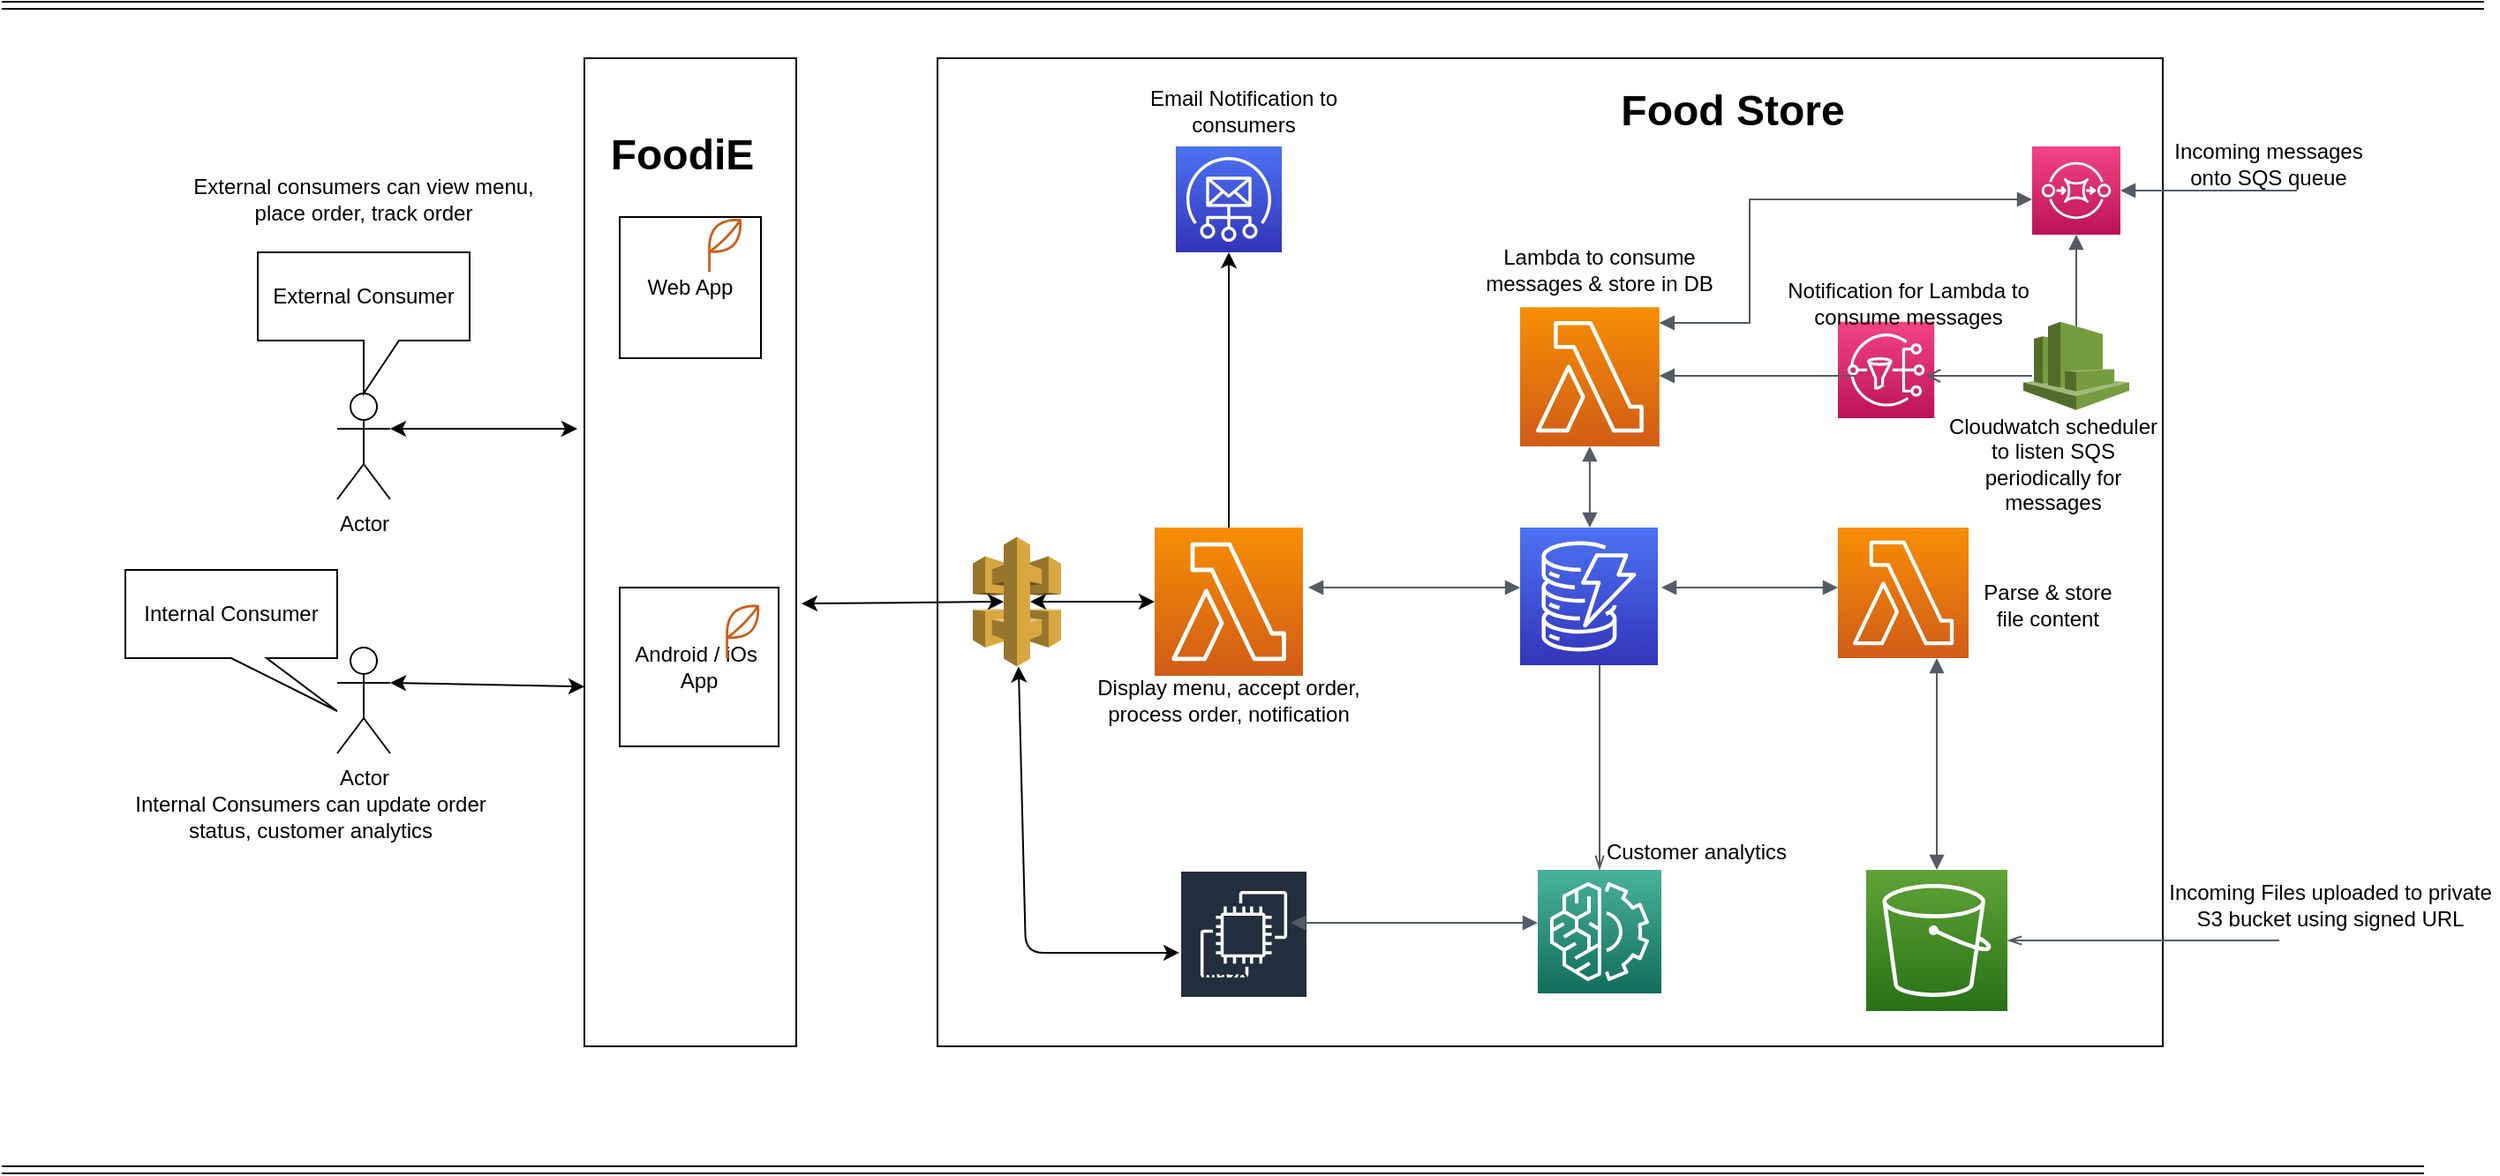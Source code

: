 <mxfile version="12.8.8" type="google"><diagram id="Ht1M8jgEwFfnCIfOTk4-" name="Page-1"><mxGraphModel dx="2037" dy="450" grid="1" gridSize="10" guides="1" tooltips="1" connect="1" arrows="1" fold="1" page="1" pageScale="1" pageWidth="1169" pageHeight="827" math="0" shadow="0"><root><mxCell id="0"/><mxCell id="1" parent="0"/><mxCell id="dX2z3NRR-mOz6_b0Z_nG-1" value="" style="rounded=0;whiteSpace=wrap;html=1;" vertex="1" parent="1"><mxGeometry x="360" y="50" width="694" height="560" as="geometry"/></mxCell><mxCell id="dX2z3NRR-mOz6_b0Z_nG-3" value="" style="rounded=0;whiteSpace=wrap;html=1;" vertex="1" parent="1"><mxGeometry x="160" y="50" width="120" height="560" as="geometry"/></mxCell><mxCell id="dX2z3NRR-mOz6_b0Z_nG-4" value="Actor" style="shape=umlActor;verticalLabelPosition=bottom;labelBackgroundColor=#ffffff;verticalAlign=top;html=1;outlineConnect=0;" vertex="1" parent="1"><mxGeometry x="20" y="240" width="30" height="60" as="geometry"/></mxCell><mxCell id="dX2z3NRR-mOz6_b0Z_nG-5" value="Actor" style="shape=umlActor;verticalLabelPosition=bottom;labelBackgroundColor=#ffffff;verticalAlign=top;html=1;outlineConnect=0;" vertex="1" parent="1"><mxGeometry x="20" y="384" width="30" height="60" as="geometry"/></mxCell><mxCell id="dX2z3NRR-mOz6_b0Z_nG-6" value="External Consumer" style="shape=callout;whiteSpace=wrap;html=1;perimeter=calloutPerimeter;" vertex="1" parent="1"><mxGeometry x="-25" y="160" width="120" height="80" as="geometry"/></mxCell><mxCell id="dX2z3NRR-mOz6_b0Z_nG-7" value="Internal Consumer" style="shape=callout;whiteSpace=wrap;html=1;perimeter=calloutPerimeter;position2=1;" vertex="1" parent="1"><mxGeometry x="-100" y="340" width="120" height="80" as="geometry"/></mxCell><mxCell id="dX2z3NRR-mOz6_b0Z_nG-12" value="" style="outlineConnect=0;fontColor=#232F3E;gradientColor=#F78E04;gradientDirection=north;fillColor=#D05C17;strokeColor=#ffffff;dashed=0;verticalLabelPosition=bottom;verticalAlign=top;align=center;html=1;fontSize=12;fontStyle=0;aspect=fixed;shape=mxgraph.aws4.resourceIcon;resIcon=mxgraph.aws4.lambda;" vertex="1" parent="1"><mxGeometry x="483" y="316" width="84" height="84" as="geometry"/></mxCell><mxCell id="dX2z3NRR-mOz6_b0Z_nG-14" value="" style="outlineConnect=0;fontColor=#232F3E;gradientColor=#4D72F3;gradientDirection=north;fillColor=#3334B9;strokeColor=#ffffff;dashed=0;verticalLabelPosition=bottom;verticalAlign=top;align=center;html=1;fontSize=12;fontStyle=0;aspect=fixed;shape=mxgraph.aws4.resourceIcon;resIcon=mxgraph.aws4.dynamodb;" vertex="1" parent="1"><mxGeometry x="690" y="316" width="78" height="78" as="geometry"/></mxCell><mxCell id="dX2z3NRR-mOz6_b0Z_nG-15" value="" style="outlineConnect=0;fontColor=#232F3E;gradientColor=#60A337;gradientDirection=north;fillColor=#277116;strokeColor=#ffffff;dashed=0;verticalLabelPosition=bottom;verticalAlign=top;align=center;html=1;fontSize=12;fontStyle=0;aspect=fixed;shape=mxgraph.aws4.resourceIcon;resIcon=mxgraph.aws4.s3;" vertex="1" parent="1"><mxGeometry x="886" y="510" width="80" height="80" as="geometry"/></mxCell><mxCell id="dX2z3NRR-mOz6_b0Z_nG-17" value="" style="outlineConnect=0;fontColor=#232F3E;gradientColor=#F78E04;gradientDirection=north;fillColor=#D05C17;strokeColor=#ffffff;dashed=0;verticalLabelPosition=bottom;verticalAlign=top;align=center;html=1;fontSize=12;fontStyle=0;aspect=fixed;shape=mxgraph.aws4.resourceIcon;resIcon=mxgraph.aws4.lambda;" vertex="1" parent="1"><mxGeometry x="870" y="316" width="74" height="74" as="geometry"/></mxCell><mxCell id="dX2z3NRR-mOz6_b0Z_nG-18" value="" style="outlineConnect=0;fontColor=#232F3E;gradientColor=#4D72F3;gradientDirection=north;fillColor=#3334B9;strokeColor=#ffffff;dashed=0;verticalLabelPosition=bottom;verticalAlign=top;align=center;html=1;fontSize=12;fontStyle=0;aspect=fixed;shape=mxgraph.aws4.resourceIcon;resIcon=mxgraph.aws4.simple_email_service;" vertex="1" parent="1"><mxGeometry x="495" y="100" width="60" height="60" as="geometry"/></mxCell><mxCell id="dX2z3NRR-mOz6_b0Z_nG-19" value="" style="outlineConnect=0;fontColor=#232F3E;gradientColor=#4AB29A;gradientDirection=north;fillColor=#116D5B;strokeColor=#ffffff;dashed=0;verticalLabelPosition=bottom;verticalAlign=top;align=center;html=1;fontSize=12;fontStyle=0;aspect=fixed;shape=mxgraph.aws4.resourceIcon;resIcon=mxgraph.aws4.machine_learning;" vertex="1" parent="1"><mxGeometry x="700" y="510" width="70" height="70" as="geometry"/></mxCell><mxCell id="dX2z3NRR-mOz6_b0Z_nG-20" value="" style="outlineConnect=0;fontColor=#232F3E;gradientColor=#F34482;gradientDirection=north;fillColor=#BC1356;strokeColor=#ffffff;dashed=0;verticalLabelPosition=bottom;verticalAlign=top;align=center;html=1;fontSize=12;fontStyle=0;aspect=fixed;shape=mxgraph.aws4.resourceIcon;resIcon=mxgraph.aws4.sns;" vertex="1" parent="1"><mxGeometry x="870" y="199.4" width="54.6" height="54.6" as="geometry"/></mxCell><mxCell id="dX2z3NRR-mOz6_b0Z_nG-21" value="" style="outlineConnect=0;fontColor=#232F3E;gradientColor=#F34482;gradientDirection=north;fillColor=#BC1356;strokeColor=#ffffff;dashed=0;verticalLabelPosition=bottom;verticalAlign=top;align=center;html=1;fontSize=12;fontStyle=0;aspect=fixed;shape=mxgraph.aws4.resourceIcon;resIcon=mxgraph.aws4.sqs;" vertex="1" parent="1"><mxGeometry x="980" y="100" width="50" height="50" as="geometry"/></mxCell><mxCell id="dX2z3NRR-mOz6_b0Z_nG-23" value="" style="outlineConnect=0;fontColor=#232F3E;gradientColor=#F78E04;gradientDirection=north;fillColor=#D05C17;strokeColor=#ffffff;dashed=0;verticalLabelPosition=bottom;verticalAlign=top;align=center;html=1;fontSize=12;fontStyle=0;aspect=fixed;shape=mxgraph.aws4.resourceIcon;resIcon=mxgraph.aws4.lambda;" vertex="1" parent="1"><mxGeometry x="690" y="191.1" width="78.9" height="78.9" as="geometry"/></mxCell><mxCell id="dX2z3NRR-mOz6_b0Z_nG-24" value="" style="outlineConnect=0;dashed=0;verticalLabelPosition=bottom;verticalAlign=top;align=center;html=1;shape=mxgraph.aws3.cloudwatch;fillColor=#759C3E;gradientColor=none;" vertex="1" parent="1"><mxGeometry x="975" y="199.4" width="60" height="50" as="geometry"/></mxCell><mxCell id="dX2z3NRR-mOz6_b0Z_nG-25" value="Web App" style="whiteSpace=wrap;html=1;aspect=fixed;" vertex="1" parent="1"><mxGeometry x="180" y="140" width="80" height="80" as="geometry"/></mxCell><mxCell id="dX2z3NRR-mOz6_b0Z_nG-26" value="Android / iOs&amp;nbsp;&lt;br&gt;App" style="whiteSpace=wrap;html=1;aspect=fixed;" vertex="1" parent="1"><mxGeometry x="180" y="350" width="90" height="90" as="geometry"/></mxCell><mxCell id="dX2z3NRR-mOz6_b0Z_nG-29" value="" style="endArrow=classic;html=1;" edge="1" parent="1" source="dX2z3NRR-mOz6_b0Z_nG-12" target="dX2z3NRR-mOz6_b0Z_nG-18"><mxGeometry width="50" height="50" relative="1" as="geometry"><mxPoint x="530" y="280" as="sourcePoint"/><mxPoint x="580" y="230" as="targetPoint"/></mxGeometry></mxCell><mxCell id="dX2z3NRR-mOz6_b0Z_nG-30" value="Amazon EC2" style="outlineConnect=0;fontColor=#232F3E;gradientColor=none;strokeColor=#ffffff;fillColor=#232F3E;dashed=0;verticalLabelPosition=middle;verticalAlign=bottom;align=center;html=1;whiteSpace=wrap;fontSize=10;fontStyle=1;spacing=3;shape=mxgraph.aws4.productIcon;prIcon=mxgraph.aws4.ec2;" vertex="1" parent="1"><mxGeometry x="497" y="510" width="73" height="70" as="geometry"/></mxCell><mxCell id="dX2z3NRR-mOz6_b0Z_nG-31" value="" style="edgeStyle=orthogonalEdgeStyle;html=1;endArrow=none;elbow=vertical;startArrow=block;startFill=1;strokeColor=#545B64;rounded=0;" edge="1" parent="1" source="dX2z3NRR-mOz6_b0Z_nG-21"><mxGeometry width="100" relative="1" as="geometry"><mxPoint x="1130" y="130" as="sourcePoint"/><mxPoint x="1130" y="125" as="targetPoint"/><Array as="points"/></mxGeometry></mxCell><mxCell id="dX2z3NRR-mOz6_b0Z_nG-32" value="" style="edgeStyle=orthogonalEdgeStyle;html=1;endArrow=block;elbow=vertical;startArrow=none;endFill=1;strokeColor=#545B64;rounded=0;exitX=0.5;exitY=0.05;exitDx=0;exitDy=0;exitPerimeter=0;" edge="1" parent="1" source="dX2z3NRR-mOz6_b0Z_nG-24" target="dX2z3NRR-mOz6_b0Z_nG-21"><mxGeometry width="100" relative="1" as="geometry"><mxPoint x="1000" y="180" as="sourcePoint"/><mxPoint x="1100" y="180" as="targetPoint"/><Array as="points"><mxPoint x="1005" y="190"/><mxPoint x="1005" y="190"/></Array></mxGeometry></mxCell><mxCell id="dX2z3NRR-mOz6_b0Z_nG-33" value="" style="edgeStyle=orthogonalEdgeStyle;html=1;endArrow=none;elbow=vertical;startArrow=open;startFill=0;strokeColor=#545B64;rounded=0;" edge="1" parent="1"><mxGeometry width="100" relative="1" as="geometry"><mxPoint x="920" y="230" as="sourcePoint"/><mxPoint x="980" y="230" as="targetPoint"/></mxGeometry></mxCell><mxCell id="dX2z3NRR-mOz6_b0Z_nG-34" value="" style="edgeStyle=orthogonalEdgeStyle;html=1;endArrow=none;elbow=vertical;startArrow=block;startFill=1;strokeColor=#545B64;rounded=0;" edge="1" parent="1" source="dX2z3NRR-mOz6_b0Z_nG-23"><mxGeometry width="100" relative="1" as="geometry"><mxPoint x="790" y="230" as="sourcePoint"/><mxPoint x="880" y="230" as="targetPoint"/><Array as="points"><mxPoint x="825" y="231"/></Array></mxGeometry></mxCell><mxCell id="dX2z3NRR-mOz6_b0Z_nG-36" value="" style="edgeStyle=orthogonalEdgeStyle;html=1;endArrow=block;elbow=vertical;startArrow=block;startFill=1;endFill=1;strokeColor=#545B64;rounded=0;entryX=0;entryY=0.6;entryDx=0;entryDy=0;entryPerimeter=0;" edge="1" parent="1" source="dX2z3NRR-mOz6_b0Z_nG-23" target="dX2z3NRR-mOz6_b0Z_nG-21"><mxGeometry width="100" relative="1" as="geometry"><mxPoint x="730" y="120" as="sourcePoint"/><mxPoint x="830" y="120" as="targetPoint"/><Array as="points"><mxPoint x="820" y="200"/><mxPoint x="820" y="130"/></Array></mxGeometry></mxCell><mxCell id="dX2z3NRR-mOz6_b0Z_nG-37" value="" style="edgeStyle=orthogonalEdgeStyle;html=1;endArrow=none;elbow=vertical;startArrow=openThin;startFill=0;strokeColor=#545B64;rounded=0;" edge="1" parent="1" source="dX2z3NRR-mOz6_b0Z_nG-15"><mxGeometry width="100" relative="1" as="geometry"><mxPoint x="1020" y="540" as="sourcePoint"/><mxPoint x="1120" y="550" as="targetPoint"/><Array as="points"><mxPoint x="1120" y="550"/></Array></mxGeometry></mxCell><mxCell id="dX2z3NRR-mOz6_b0Z_nG-38" value="" style="edgeStyle=orthogonalEdgeStyle;html=1;endArrow=block;elbow=vertical;startArrow=block;startFill=1;endFill=1;strokeColor=#545B64;rounded=0;" edge="1" parent="1" source="dX2z3NRR-mOz6_b0Z_nG-17" target="dX2z3NRR-mOz6_b0Z_nG-15"><mxGeometry width="100" relative="1" as="geometry"><mxPoint x="920" y="460" as="sourcePoint"/><mxPoint x="1020" y="460" as="targetPoint"/><Array as="points"><mxPoint x="926" y="430"/><mxPoint x="926" y="430"/></Array></mxGeometry></mxCell><mxCell id="dX2z3NRR-mOz6_b0Z_nG-39" value="" style="edgeStyle=orthogonalEdgeStyle;html=1;endArrow=block;elbow=vertical;startArrow=block;startFill=1;endFill=1;strokeColor=#545B64;rounded=0;" edge="1" parent="1"><mxGeometry width="100" relative="1" as="geometry"><mxPoint x="770" y="350" as="sourcePoint"/><mxPoint x="870" y="350" as="targetPoint"/></mxGeometry></mxCell><mxCell id="dX2z3NRR-mOz6_b0Z_nG-40" value="" style="edgeStyle=orthogonalEdgeStyle;html=1;endArrow=block;elbow=vertical;startArrow=block;startFill=1;endFill=1;strokeColor=#545B64;rounded=0;" edge="1" parent="1" source="dX2z3NRR-mOz6_b0Z_nG-23" target="dX2z3NRR-mOz6_b0Z_nG-14"><mxGeometry width="100" relative="1" as="geometry"><mxPoint x="730" y="290" as="sourcePoint"/><mxPoint x="830" y="290" as="targetPoint"/><Array as="points"><mxPoint x="729" y="280"/><mxPoint x="729" y="280"/></Array></mxGeometry></mxCell><mxCell id="dX2z3NRR-mOz6_b0Z_nG-41" value="" style="edgeStyle=orthogonalEdgeStyle;html=1;endArrow=none;elbow=vertical;startArrow=openThin;startFill=0;strokeColor=#545B64;rounded=0;" edge="1" parent="1" source="dX2z3NRR-mOz6_b0Z_nG-19" target="dX2z3NRR-mOz6_b0Z_nG-14"><mxGeometry width="100" relative="1" as="geometry"><mxPoint x="720" y="470" as="sourcePoint"/><mxPoint x="820" y="470" as="targetPoint"/><Array as="points"><mxPoint x="735" y="430"/><mxPoint x="735" y="430"/></Array></mxGeometry></mxCell><mxCell id="dX2z3NRR-mOz6_b0Z_nG-42" value="" style="edgeStyle=orthogonalEdgeStyle;html=1;endArrow=block;elbow=vertical;startArrow=block;startFill=1;endFill=1;strokeColor=#545B64;rounded=0;" edge="1" parent="1" target="dX2z3NRR-mOz6_b0Z_nG-19"><mxGeometry width="100" relative="1" as="geometry"><mxPoint x="560" y="540" as="sourcePoint"/><mxPoint x="660" y="540" as="targetPoint"/><Array as="points"><mxPoint x="660" y="540"/><mxPoint x="660" y="540"/></Array></mxGeometry></mxCell><mxCell id="dX2z3NRR-mOz6_b0Z_nG-44" value="" style="edgeStyle=orthogonalEdgeStyle;html=1;endArrow=block;elbow=vertical;startArrow=block;startFill=1;endFill=1;strokeColor=#545B64;rounded=0;" edge="1" parent="1" target="dX2z3NRR-mOz6_b0Z_nG-14"><mxGeometry width="100" relative="1" as="geometry"><mxPoint x="570" y="350" as="sourcePoint"/><mxPoint x="670" y="350" as="targetPoint"/><Array as="points"><mxPoint x="660" y="350"/><mxPoint x="660" y="350"/></Array></mxGeometry></mxCell><mxCell id="dX2z3NRR-mOz6_b0Z_nG-45" value="Incoming messages onto SQS queue" style="text;html=1;strokeColor=none;fillColor=none;align=center;verticalAlign=middle;whiteSpace=wrap;rounded=0;" vertex="1" parent="1"><mxGeometry x="1054" y="100" width="120" height="20" as="geometry"/></mxCell><mxCell id="dX2z3NRR-mOz6_b0Z_nG-47" value="Incoming Files uploaded to private S3 bucket using signed URL" style="text;html=1;strokeColor=none;fillColor=none;align=center;verticalAlign=middle;whiteSpace=wrap;rounded=0;" vertex="1" parent="1"><mxGeometry x="1054" y="530" width="190" as="geometry"/></mxCell><mxCell id="dX2z3NRR-mOz6_b0Z_nG-48" value="Cloudwatch scheduler to listen SQS periodically for messages" style="text;html=1;strokeColor=none;fillColor=none;align=center;verticalAlign=middle;whiteSpace=wrap;rounded=0;" vertex="1" parent="1"><mxGeometry x="930" y="260" width="124" height="40" as="geometry"/></mxCell><mxCell id="dX2z3NRR-mOz6_b0Z_nG-49" value="Lambda to consume messages &amp;amp; store in DB" style="text;html=1;strokeColor=none;fillColor=none;align=center;verticalAlign=middle;whiteSpace=wrap;rounded=0;" vertex="1" parent="1"><mxGeometry x="665" y="160" width="140" height="20" as="geometry"/></mxCell><mxCell id="dX2z3NRR-mOz6_b0Z_nG-50" value="Notification for Lambda to consume messages" style="text;html=1;strokeColor=none;fillColor=none;align=center;verticalAlign=middle;whiteSpace=wrap;rounded=0;" vertex="1" parent="1"><mxGeometry x="840" y="179.4" width="140" height="20" as="geometry"/></mxCell><mxCell id="dX2z3NRR-mOz6_b0Z_nG-51" value="Parse &amp;amp; store file content" style="text;html=1;strokeColor=none;fillColor=none;align=center;verticalAlign=middle;whiteSpace=wrap;rounded=0;" vertex="1" parent="1"><mxGeometry x="944" y="350" width="90" height="20" as="geometry"/></mxCell><mxCell id="dX2z3NRR-mOz6_b0Z_nG-52" value="Customer analytics" style="text;html=1;strokeColor=none;fillColor=none;align=center;verticalAlign=middle;whiteSpace=wrap;rounded=0;" vertex="1" parent="1"><mxGeometry x="730" y="490" width="120" height="20" as="geometry"/></mxCell><mxCell id="dX2z3NRR-mOz6_b0Z_nG-53" value="Email Notification to consumers" style="text;html=1;strokeColor=none;fillColor=none;align=center;verticalAlign=middle;whiteSpace=wrap;rounded=0;" vertex="1" parent="1"><mxGeometry x="457" y="70" width="153" height="20" as="geometry"/></mxCell><mxCell id="dX2z3NRR-mOz6_b0Z_nG-54" value="Display menu, accept order, process order, notification" style="text;html=1;strokeColor=none;fillColor=none;align=center;verticalAlign=middle;whiteSpace=wrap;rounded=0;" vertex="1" parent="1"><mxGeometry x="440" y="404" width="170" height="20" as="geometry"/></mxCell><mxCell id="dX2z3NRR-mOz6_b0Z_nG-55" value="" style="outlineConnect=0;dashed=0;verticalLabelPosition=bottom;verticalAlign=top;align=center;html=1;shape=mxgraph.aws3.api_gateway;fillColor=#D9A741;gradientColor=none;" vertex="1" parent="1"><mxGeometry x="380" y="321.25" width="50" height="73.5" as="geometry"/></mxCell><mxCell id="dX2z3NRR-mOz6_b0Z_nG-56" value="" style="endArrow=classic;startArrow=classic;html=1;exitX=0;exitY=0.671;exitDx=0;exitDy=0;exitPerimeter=0;" edge="1" parent="1" source="dX2z3NRR-mOz6_b0Z_nG-30" target="dX2z3NRR-mOz6_b0Z_nG-55"><mxGeometry width="50" height="50" relative="1" as="geometry"><mxPoint x="390" y="520" as="sourcePoint"/><mxPoint x="440" y="470" as="targetPoint"/><Array as="points"><mxPoint x="410" y="557"/></Array></mxGeometry></mxCell><mxCell id="dX2z3NRR-mOz6_b0Z_nG-57" value="" style="endArrow=classic;startArrow=classic;html=1;entryX=0.35;entryY=0.5;entryDx=0;entryDy=0;entryPerimeter=0;exitX=1.025;exitY=0.552;exitDx=0;exitDy=0;exitPerimeter=0;" edge="1" parent="1" source="dX2z3NRR-mOz6_b0Z_nG-3" target="dX2z3NRR-mOz6_b0Z_nG-55"><mxGeometry width="50" height="50" relative="1" as="geometry"><mxPoint x="290" y="400" as="sourcePoint"/><mxPoint x="340" y="350" as="targetPoint"/></mxGeometry></mxCell><mxCell id="dX2z3NRR-mOz6_b0Z_nG-58" value="" style="endArrow=classic;startArrow=classic;html=1;exitX=0.65;exitY=0.5;exitDx=0;exitDy=0;exitPerimeter=0;" edge="1" parent="1" source="dX2z3NRR-mOz6_b0Z_nG-55" target="dX2z3NRR-mOz6_b0Z_nG-12"><mxGeometry width="50" height="50" relative="1" as="geometry"><mxPoint x="410" y="300" as="sourcePoint"/><mxPoint x="460" y="250" as="targetPoint"/></mxGeometry></mxCell><mxCell id="dX2z3NRR-mOz6_b0Z_nG-59" value="Food Store" style="text;strokeColor=none;fillColor=none;html=1;fontSize=24;fontStyle=1;verticalAlign=middle;align=center;" vertex="1" parent="1"><mxGeometry x="710" y="60" width="200" height="40" as="geometry"/></mxCell><mxCell id="dX2z3NRR-mOz6_b0Z_nG-60" value="FoodiE" style="text;strokeColor=none;fillColor=none;html=1;fontSize=24;fontStyle=1;verticalAlign=middle;align=center;" vertex="1" parent="1"><mxGeometry x="170" y="90" width="90" height="30" as="geometry"/></mxCell><mxCell id="dX2z3NRR-mOz6_b0Z_nG-61" value="External consumers can view menu, place order, track order" style="text;html=1;strokeColor=none;fillColor=none;align=center;verticalAlign=middle;whiteSpace=wrap;rounded=0;" vertex="1" parent="1"><mxGeometry x="-65" y="120" width="200" height="20" as="geometry"/></mxCell><mxCell id="dX2z3NRR-mOz6_b0Z_nG-62" value="Internal Consumers can update order status, customer analytics" style="text;html=1;strokeColor=none;fillColor=none;align=center;verticalAlign=middle;whiteSpace=wrap;rounded=0;" vertex="1" parent="1"><mxGeometry x="-100" y="470" width="210" height="20" as="geometry"/></mxCell><mxCell id="dX2z3NRR-mOz6_b0Z_nG-64" value="" style="endArrow=classic;startArrow=classic;html=1;exitX=1;exitY=0.333;exitDx=0;exitDy=0;exitPerimeter=0;" edge="1" parent="1" source="dX2z3NRR-mOz6_b0Z_nG-4"><mxGeometry width="50" height="50" relative="1" as="geometry"><mxPoint x="70" y="310" as="sourcePoint"/><mxPoint x="156" y="260" as="targetPoint"/></mxGeometry></mxCell><mxCell id="dX2z3NRR-mOz6_b0Z_nG-65" value="" style="endArrow=classic;startArrow=classic;html=1;entryX=0;entryY=0.636;entryDx=0;entryDy=0;entryPerimeter=0;exitX=1;exitY=0.333;exitDx=0;exitDy=0;exitPerimeter=0;" edge="1" parent="1" source="dX2z3NRR-mOz6_b0Z_nG-5" target="dX2z3NRR-mOz6_b0Z_nG-3"><mxGeometry width="50" height="50" relative="1" as="geometry"><mxPoint x="70" y="430" as="sourcePoint"/><mxPoint x="120" y="380" as="targetPoint"/></mxGeometry></mxCell><mxCell id="dX2z3NRR-mOz6_b0Z_nG-66" value="" style="outlineConnect=0;fontColor=#232F3E;gradientColor=none;fillColor=#D05C17;strokeColor=none;dashed=0;verticalLabelPosition=bottom;verticalAlign=top;align=center;html=1;fontSize=12;fontStyle=0;aspect=fixed;pointerEvents=1;shape=mxgraph.aws4.application;" vertex="1" parent="1"><mxGeometry x="230" y="140" width="20" height="31.2" as="geometry"/></mxCell><mxCell id="dX2z3NRR-mOz6_b0Z_nG-67" value="" style="outlineConnect=0;fontColor=#232F3E;gradientColor=none;fillColor=#D05C17;strokeColor=none;dashed=0;verticalLabelPosition=bottom;verticalAlign=top;align=center;html=1;fontSize=12;fontStyle=0;aspect=fixed;pointerEvents=1;shape=mxgraph.aws4.application;" vertex="1" parent="1"><mxGeometry x="240" y="358.8" width="20" height="31.2" as="geometry"/></mxCell><mxCell id="dX2z3NRR-mOz6_b0Z_nG-71" value="" style="shape=link;html=1;" edge="1" parent="1"><mxGeometry width="50" height="50" relative="1" as="geometry"><mxPoint x="-170" y="20" as="sourcePoint"/><mxPoint x="1236" y="20" as="targetPoint"/></mxGeometry></mxCell><mxCell id="dX2z3NRR-mOz6_b0Z_nG-72" value="" style="shape=link;html=1;" edge="1" parent="1"><mxGeometry width="50" height="50" relative="1" as="geometry"><mxPoint x="-170" y="680" as="sourcePoint"/><mxPoint x="1202" y="680" as="targetPoint"/></mxGeometry></mxCell></root></mxGraphModel></diagram></mxfile>